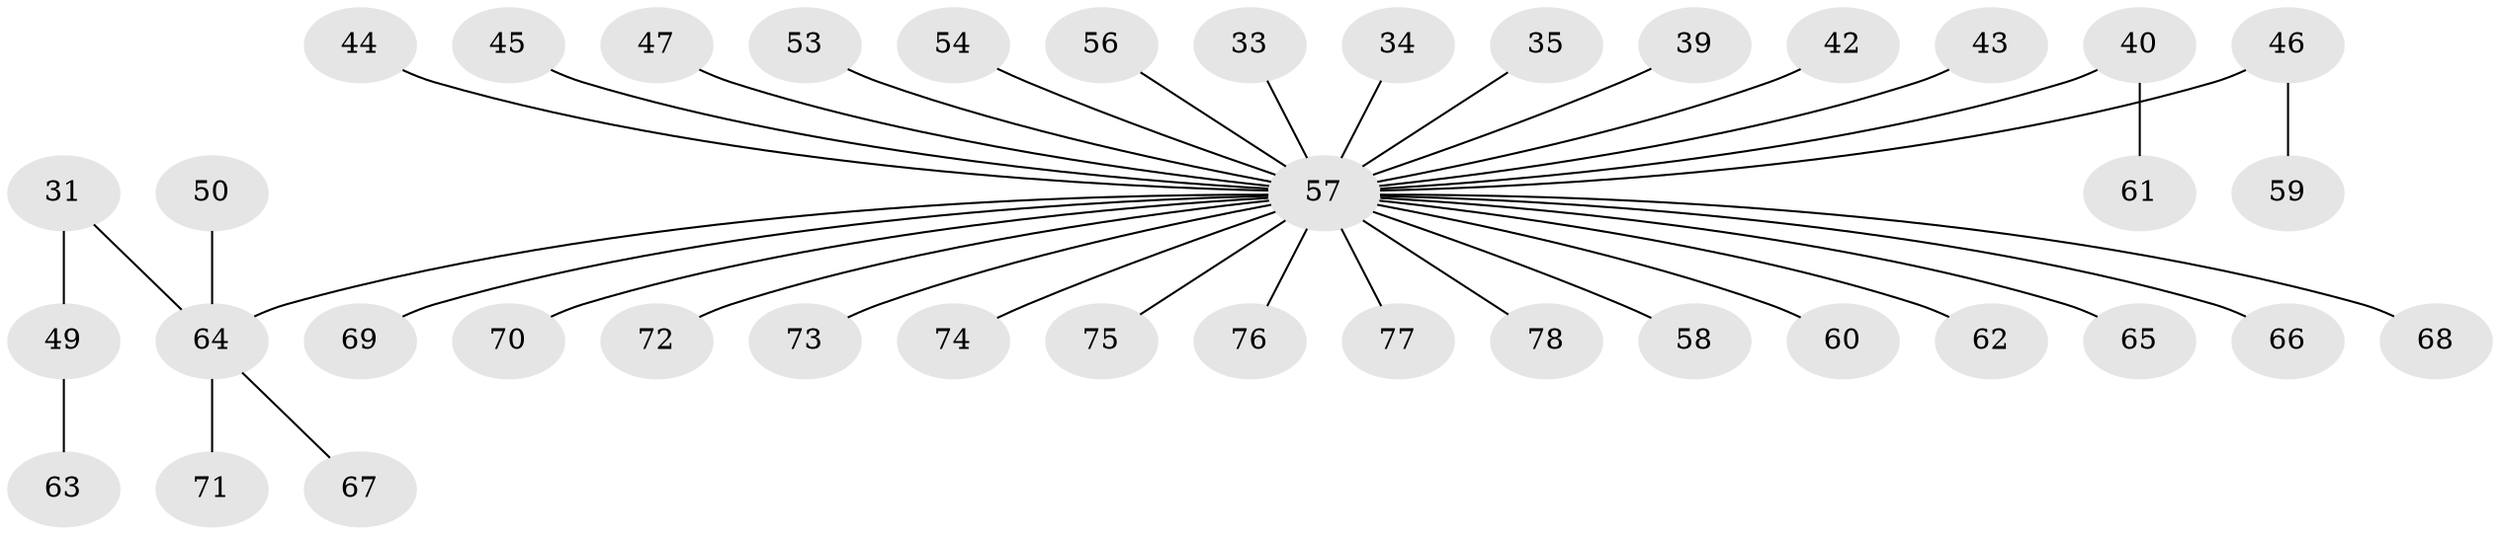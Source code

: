 // original degree distribution, {4: 0.07692307692307693, 6: 0.01282051282051282, 2: 0.14102564102564102, 3: 0.1794871794871795, 5: 0.02564102564102564, 1: 0.5512820512820513, 7: 0.01282051282051282}
// Generated by graph-tools (version 1.1) at 2025/55/03/04/25 21:55:37]
// undirected, 39 vertices, 38 edges
graph export_dot {
graph [start="1"]
  node [color=gray90,style=filled];
  31;
  33;
  34;
  35;
  39;
  40 [super="+16"];
  42;
  43;
  44;
  45;
  46;
  47;
  49;
  50;
  53;
  54;
  56;
  57 [super="+52+55+38"];
  58;
  59;
  60;
  61;
  62;
  63;
  64 [super="+29+41"];
  65;
  66;
  67;
  68;
  69;
  70;
  71;
  72;
  73;
  74;
  75;
  76;
  77;
  78;
  31 -- 49;
  31 -- 64;
  33 -- 57;
  34 -- 57;
  35 -- 57;
  39 -- 57;
  40 -- 61;
  40 -- 57;
  42 -- 57;
  43 -- 57;
  44 -- 57;
  45 -- 57;
  46 -- 59;
  46 -- 57;
  47 -- 57;
  49 -- 63;
  50 -- 64;
  53 -- 57;
  54 -- 57;
  56 -- 57;
  57 -- 65;
  57 -- 66;
  57 -- 69;
  57 -- 70;
  57 -- 72;
  57 -- 73;
  57 -- 74;
  57 -- 76;
  57 -- 77;
  57 -- 78;
  57 -- 58;
  57 -- 60;
  57 -- 62;
  57 -- 75;
  57 -- 68;
  57 -- 64;
  64 -- 67;
  64 -- 71;
}
